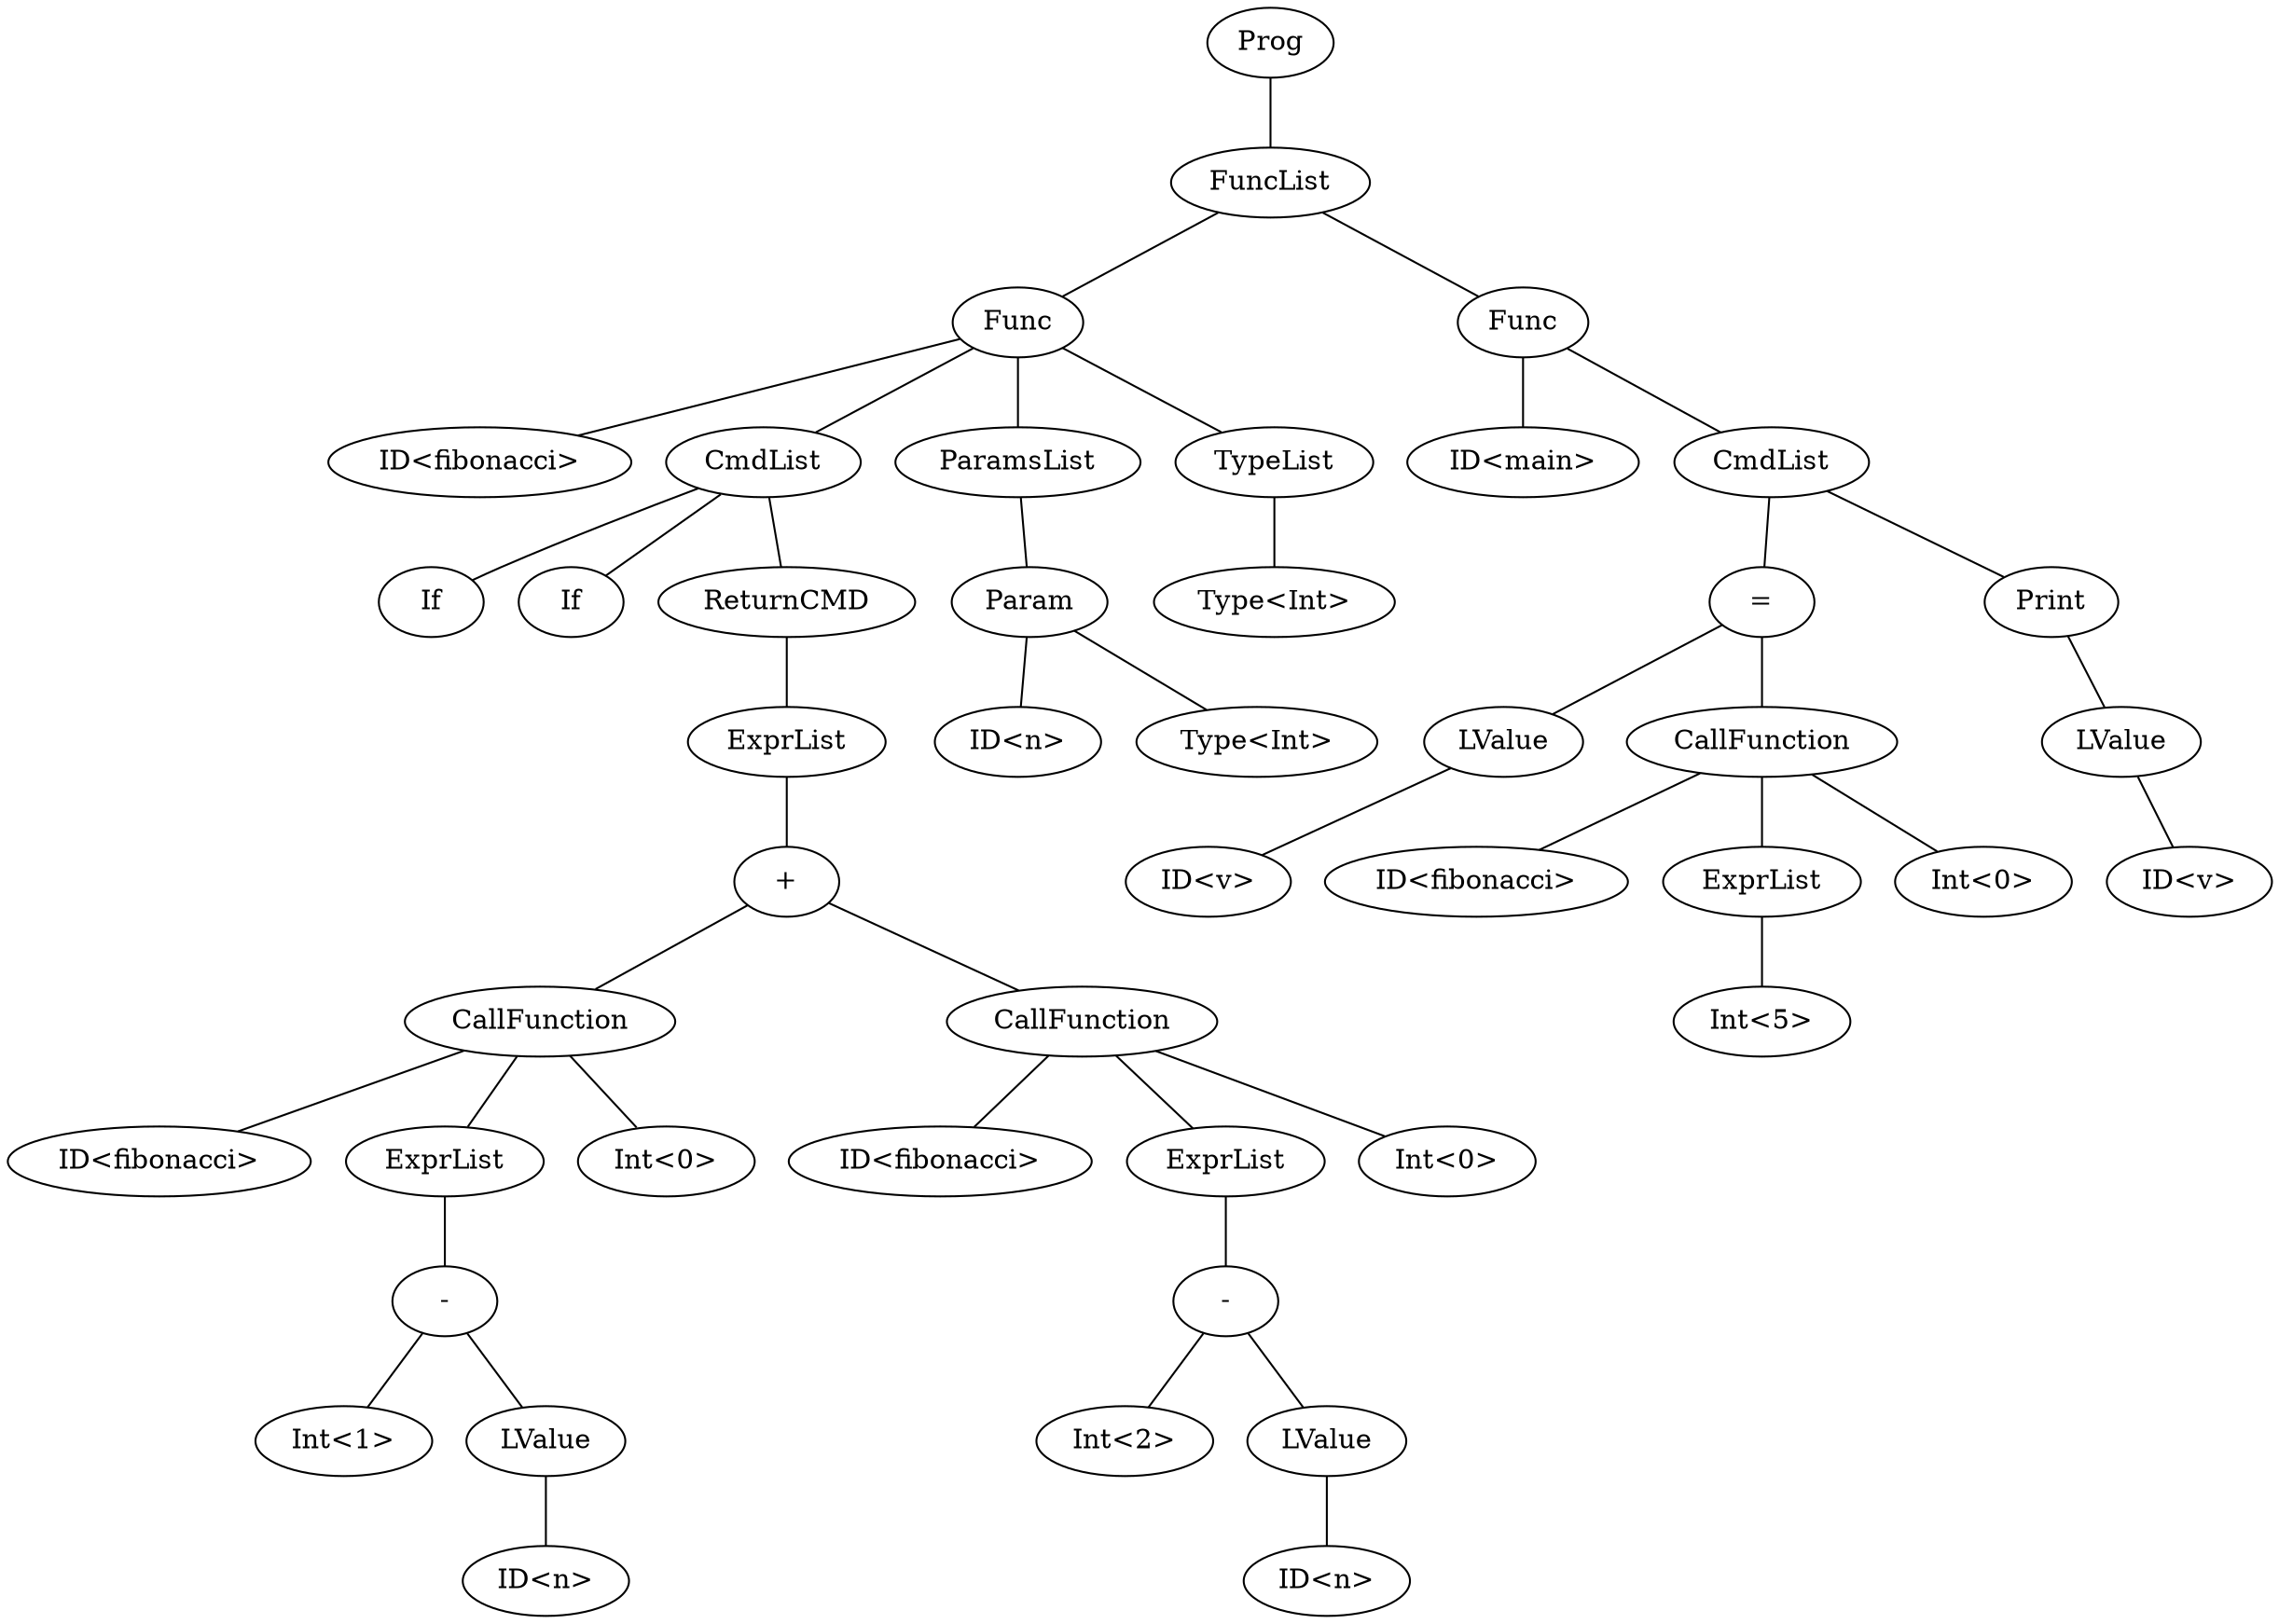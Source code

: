 graph program {
61 [label=Prog]
61--46
46 [label=FuncList]
46--45
45 [label="Func"]
45--44
44 [label="ID<fibonacci>"]
45--15
15 [label=CmdList]
15--14
14 [label="If"]
15--24
24 [label="If"]
15--43
43 [label="ReturnCMD"]
43--42
42 [label=ExprList]
42--41
41 [label= "+"]
41--32
32 [label= "CallFunction"]
32--31
31 [label="ID<fibonacci>"]
32--29
29 [label=ExprList]
29--28
28 [label= "-"]
28--27
27 [label="Int<1>"]
28--26
26 [label="LValue"]
26--25
25 [label="ID<n>"]
32--30
30 [label="Int<0>"]
41--40
40 [label= "CallFunction"]
40--39
39 [label="ID<fibonacci>"]
40--37
37 [label=ExprList]
37--36
36 [label= "-"]
36--35
35 [label="Int<2>"]
36--34
34 [label="LValue"]
34--33
33 [label="ID<n>"]
40--38
38 [label="Int<0>"]
45--3
3 [label="ParamsList"]
3--2
2 [label="Param"]
2--1
1 [label="ID<n>"]
2--0
0 [label="Type<Int>"]
45--5
5 [label="TypeList"]
5--4
4 [label="Type<Int>"]
46--60
60 [label="Func"]
60--59
59 [label="ID<main>"]
60--55
55 [label=CmdList]
55--54
54 [label= "="]
54--48
48 [label="LValue"]
48--47
47 [label="ID<v>"]
54--53
53 [label= "CallFunction"]
53--52
52 [label="ID<fibonacci>"]
53--50
50 [label=ExprList]
50--49
49 [label="Int<5>"]
53--51
51 [label="Int<0>"]
55--58
58 [label="Print"]
58--57
57 [label="LValue"]
57--56
56 [label="ID<v>"]
}
